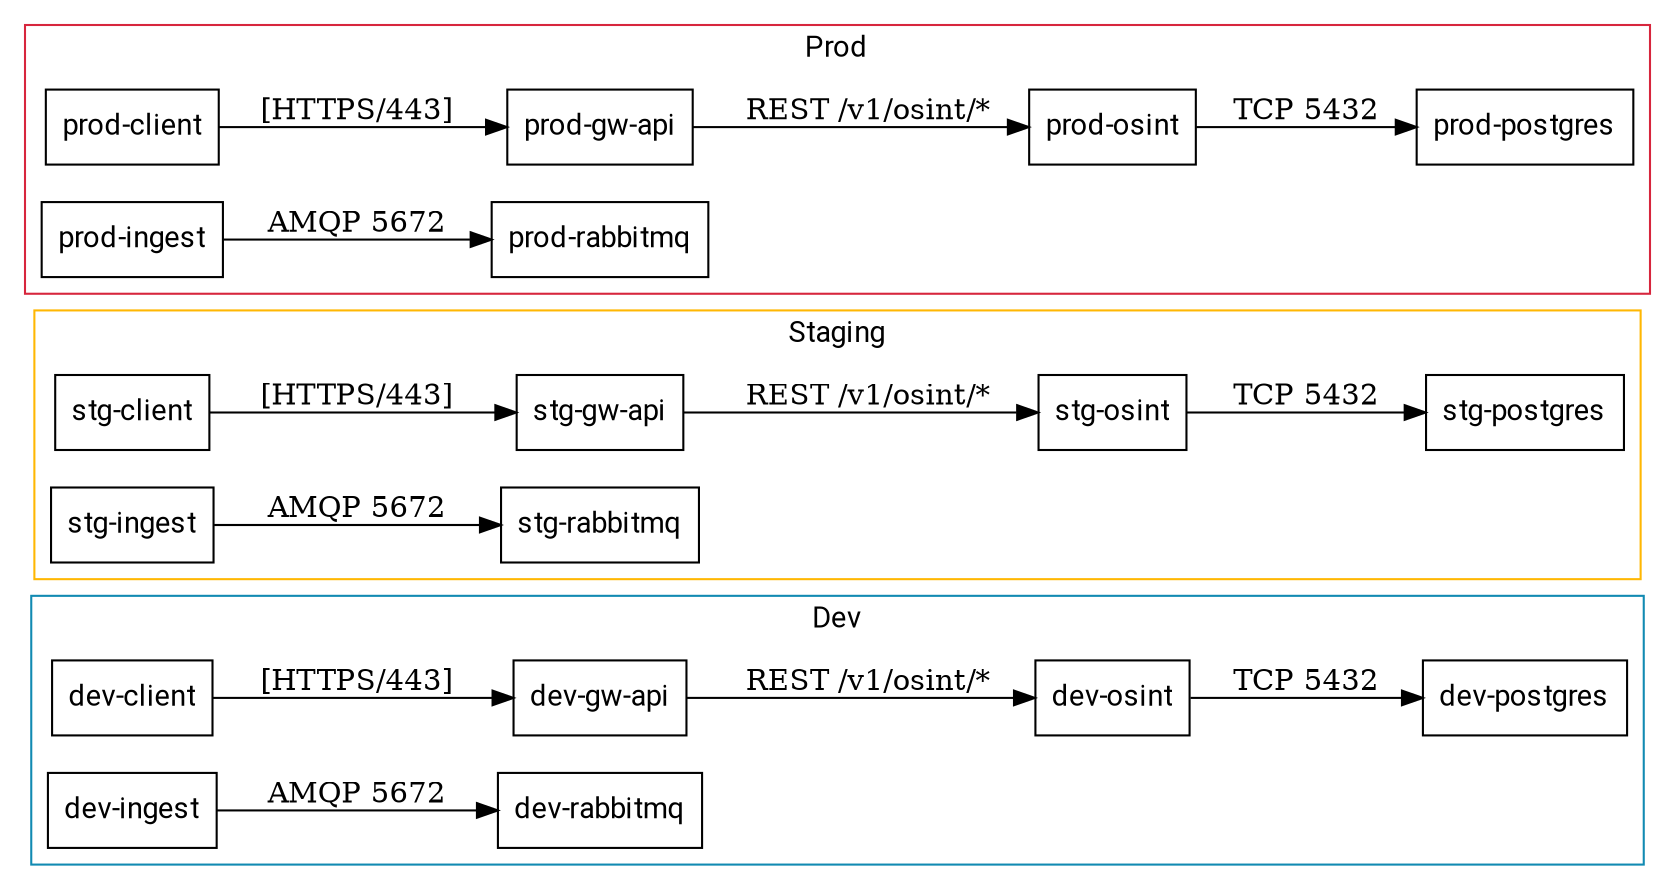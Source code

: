 digraph routing {
  rankdir=LR; fontname="Roboto";
  node [shape=box, fontname="Roboto"];

  subgraph cluster_dev { label="Dev"; color="#118AB2";
    "dev-client" -> "dev-gw-api" [label="[HTTPS/443]"];
    "dev-gw-api" -> "dev-osint" [label="REST /v1/osint/*"];
    "dev-ingest" -> "dev-rabbitmq" [label="AMQP 5672"];
    "dev-osint" -> "dev-postgres" [label="TCP 5432"];
  }

  subgraph cluster_stg { label="Staging"; color="#FFB703";
    "stg-client" -> "stg-gw-api" [label="[HTTPS/443]"];
    "stg-gw-api" -> "stg-osint" [label="REST /v1/osint/*"];
    "stg-ingest" -> "stg-rabbitmq" [label="AMQP 5672"];
    "stg-osint" -> "stg-postgres" [label="TCP 5432"];
  }

  subgraph cluster_prod { label="Prod"; color="#D7263D";
    "prod-client" -> "prod-gw-api" [label="[HTTPS/443]"];
    "prod-gw-api" -> "prod-osint" [label="REST /v1/osint/*"];
    "prod-ingest" -> "prod-rabbitmq" [label="AMQP 5672"];
    "prod-osint" -> "prod-postgres" [label="TCP 5432"];
  }
}